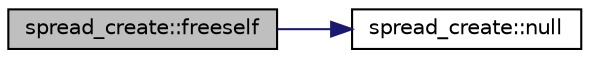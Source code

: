 digraph "spread_create::freeself"
{
  edge [fontname="Helvetica",fontsize="10",labelfontname="Helvetica",labelfontsize="10"];
  node [fontname="Helvetica",fontsize="10",shape=record];
  rankdir="LR";
  Node67 [label="spread_create::freeself",height=0.2,width=0.4,color="black", fillcolor="grey75", style="filled", fontcolor="black"];
  Node67 -> Node68 [color="midnightblue",fontsize="10",style="solid",fontname="Helvetica"];
  Node68 [label="spread_create::null",height=0.2,width=0.4,color="black", fillcolor="white", style="filled",URL="$de/d97/classspread__create.html#a115a8da813495e8f85b6dae21ea277a6"];
}
